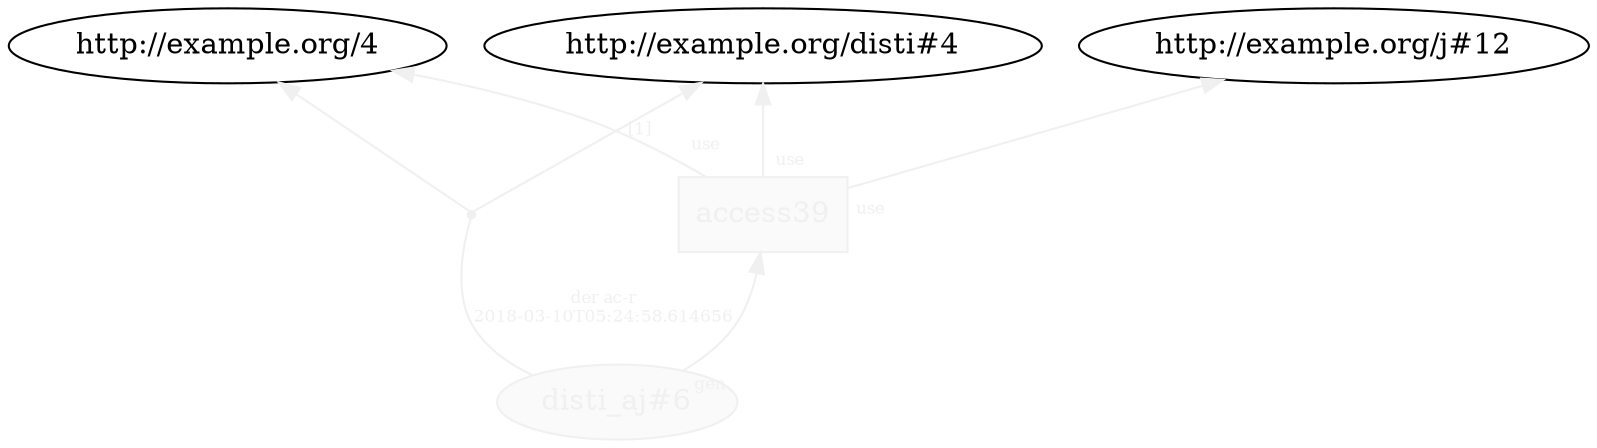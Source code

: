 digraph "PROV" { size="16,12"; rankdir="BT";
"http://example.org/disti_aj#6" [fillcolor="#FAFAFA",color="#F0F0F0",style="filled",fontcolor="#F0F0F0",label="disti_aj#6",URL="http://example.org/disti_aj#6"]
"http://example.org/access39" [fillcolor="#FAFAFA",color="#F0F0F0",shape="polygon",sides="4",style="filled",fontcolor="#F0F0F0",label="access39",URL="http://example.org/access39"]
"bn0" [shape="point",label="",fontcolor="#F0F0F0",color="#F0F0F0"]
"http://example.org/disti_aj#6" -> "bn0" [fontsize="8",distance="1.5",angle="60.0",rotation="20",label="der ac-r
2018-03-10T05:24:58.614656",arrowhead="none",fontcolor="#F0F0F0",color="#F0F0F0"]
"bn0" -> "http://example.org/disti#4" [fontsize="8",distance="1.5",angle="60.0",rotation="20",label="[1]",fontcolor="#F0F0F0",color="#F0F0F0"]
"bn0" -> "http://example.org/4" [fontcolor="#F0F0F0",color="#F0F0F0"]
"http://example.org/access39" -> "http://example.org/disti#4" [labelfontsize="8",labeldistance="1.5",labelangle="60.0",rotation="20",taillabel="use",fontcolor="#F0F0F0",color="#F0F0F0"]
"http://example.org/access39" -> "http://example.org/j#12" [labelfontsize="8",labeldistance="1.5",labelangle="60.0",rotation="20",taillabel="use",fontcolor="#F0F0F0",color="#F0F0F0"]
"http://example.org/access39" -> "http://example.org/4" [labelfontsize="8",labeldistance="1.5",labelangle="60.0",rotation="20",taillabel="use",fontcolor="#F0F0F0",color="#F0F0F0"]
"http://example.org/disti_aj#6" -> "http://example.org/access39" [labelfontsize="8",labeldistance="1.5",labelangle="60.0",rotation="20",taillabel="gen",fontcolor="#F0F0F0",color="#F0F0F0"]
}